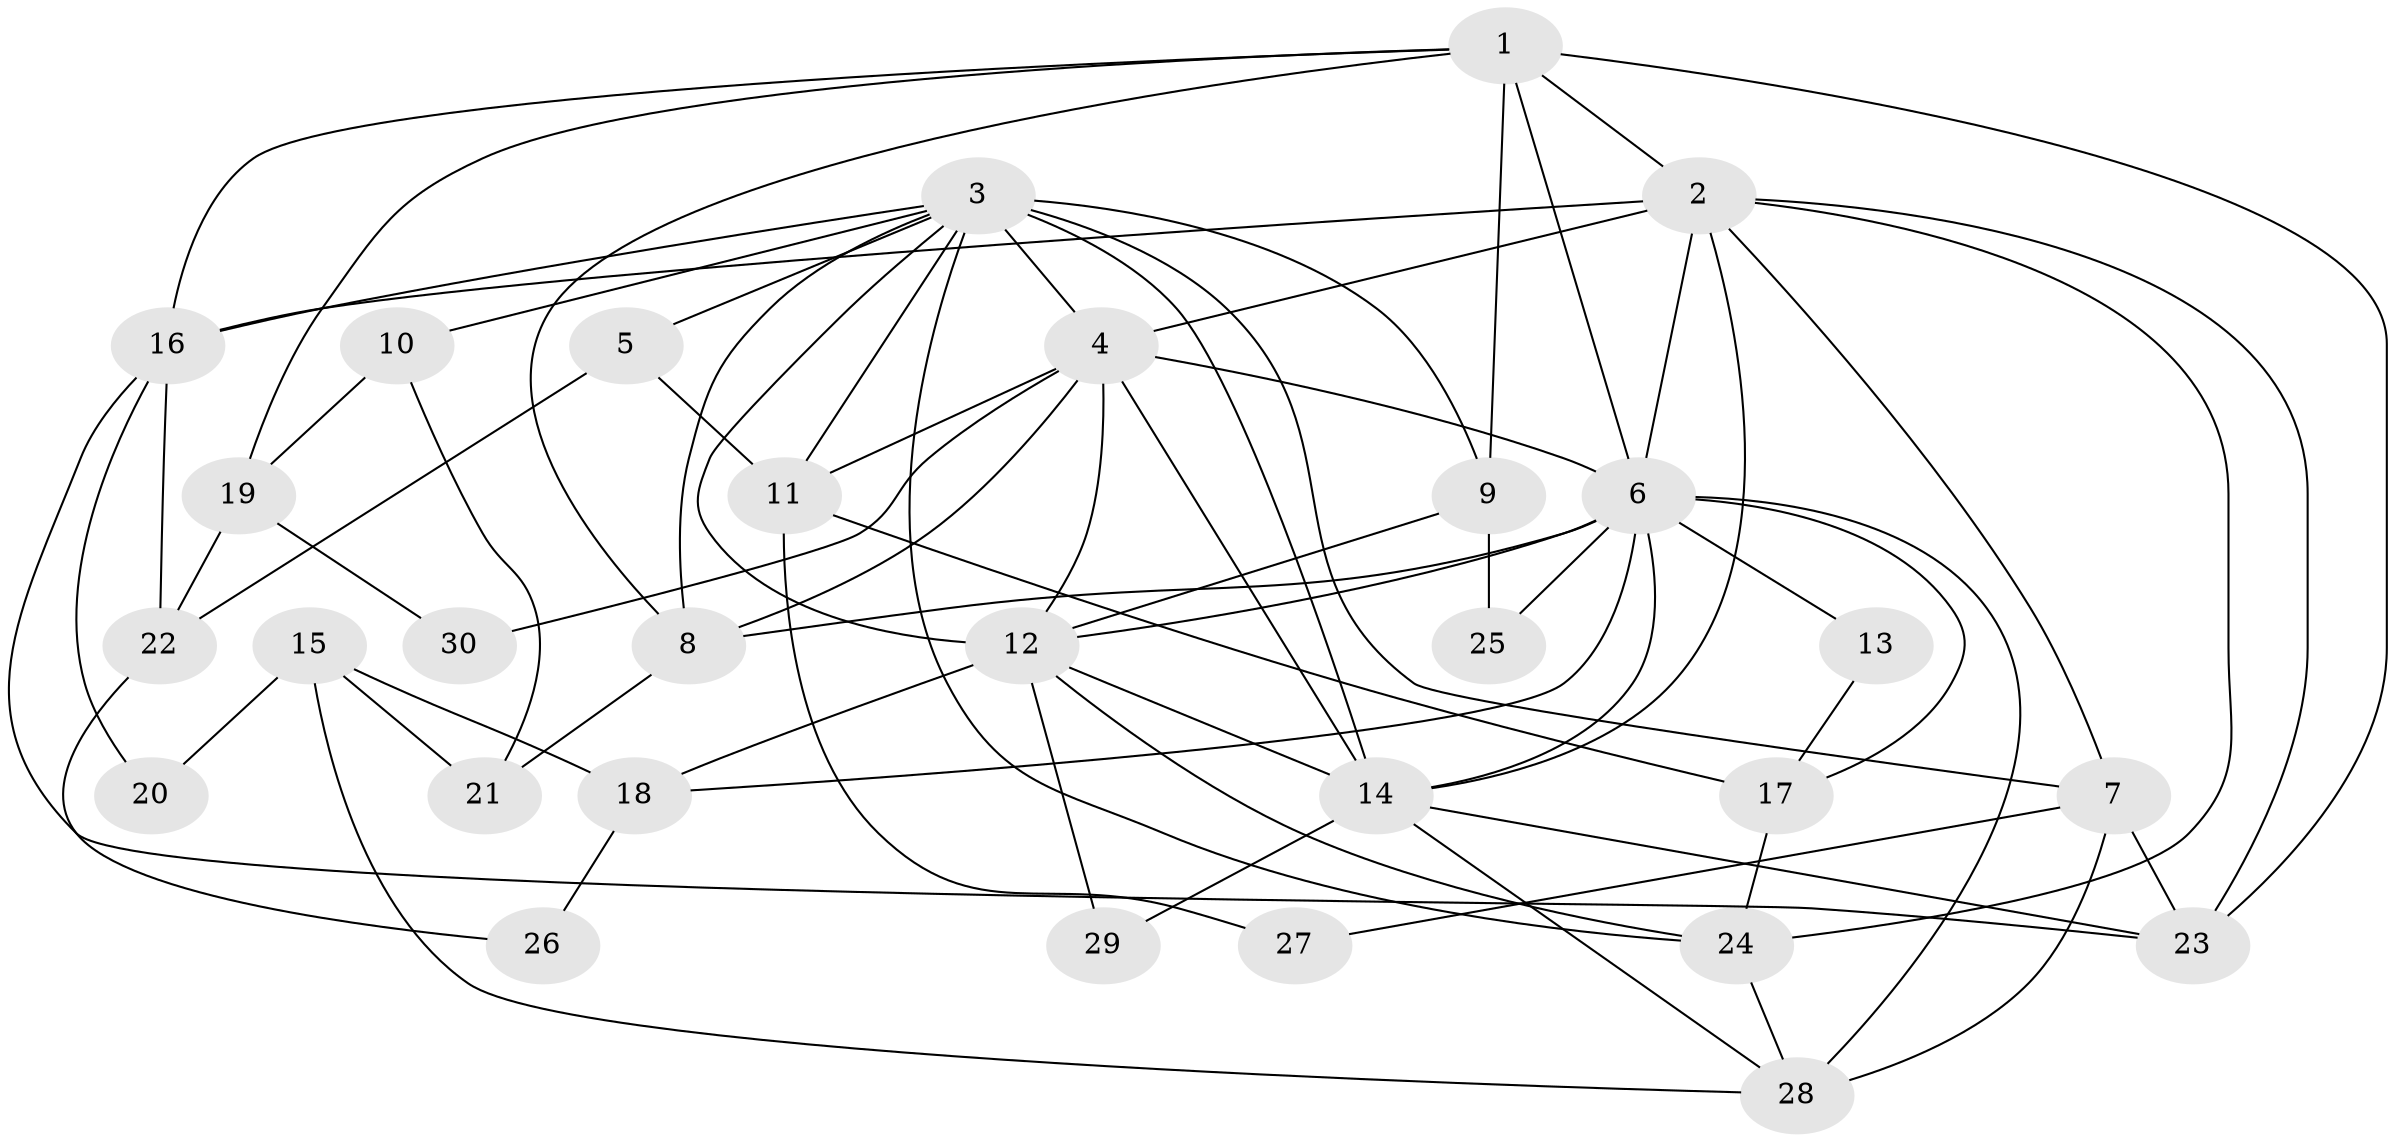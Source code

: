 // original degree distribution, {5: 0.2833333333333333, 4: 0.2, 3: 0.2, 6: 0.11666666666666667, 2: 0.18333333333333332, 7: 0.016666666666666666}
// Generated by graph-tools (version 1.1) at 2025/35/03/09/25 02:35:58]
// undirected, 30 vertices, 72 edges
graph export_dot {
graph [start="1"]
  node [color=gray90,style=filled];
  1;
  2;
  3;
  4;
  5;
  6;
  7;
  8;
  9;
  10;
  11;
  12;
  13;
  14;
  15;
  16;
  17;
  18;
  19;
  20;
  21;
  22;
  23;
  24;
  25;
  26;
  27;
  28;
  29;
  30;
  1 -- 2 [weight=3.0];
  1 -- 6 [weight=1.0];
  1 -- 8 [weight=2.0];
  1 -- 9 [weight=1.0];
  1 -- 16 [weight=2.0];
  1 -- 19 [weight=2.0];
  1 -- 23 [weight=2.0];
  2 -- 4 [weight=1.0];
  2 -- 6 [weight=1.0];
  2 -- 7 [weight=1.0];
  2 -- 14 [weight=2.0];
  2 -- 16 [weight=2.0];
  2 -- 23 [weight=1.0];
  2 -- 24 [weight=1.0];
  3 -- 4 [weight=2.0];
  3 -- 5 [weight=1.0];
  3 -- 7 [weight=1.0];
  3 -- 8 [weight=1.0];
  3 -- 9 [weight=1.0];
  3 -- 10 [weight=1.0];
  3 -- 11 [weight=1.0];
  3 -- 12 [weight=1.0];
  3 -- 14 [weight=1.0];
  3 -- 16 [weight=1.0];
  3 -- 24 [weight=2.0];
  4 -- 6 [weight=4.0];
  4 -- 8 [weight=1.0];
  4 -- 11 [weight=1.0];
  4 -- 12 [weight=1.0];
  4 -- 14 [weight=2.0];
  4 -- 30 [weight=1.0];
  5 -- 11 [weight=1.0];
  5 -- 22 [weight=1.0];
  6 -- 8 [weight=1.0];
  6 -- 12 [weight=1.0];
  6 -- 13 [weight=1.0];
  6 -- 14 [weight=1.0];
  6 -- 17 [weight=1.0];
  6 -- 18 [weight=1.0];
  6 -- 25 [weight=1.0];
  6 -- 28 [weight=1.0];
  7 -- 23 [weight=3.0];
  7 -- 27 [weight=1.0];
  7 -- 28 [weight=2.0];
  8 -- 21 [weight=1.0];
  9 -- 12 [weight=2.0];
  9 -- 25 [weight=1.0];
  10 -- 19 [weight=1.0];
  10 -- 21 [weight=1.0];
  11 -- 17 [weight=1.0];
  11 -- 27 [weight=1.0];
  12 -- 14 [weight=1.0];
  12 -- 18 [weight=1.0];
  12 -- 24 [weight=1.0];
  12 -- 29 [weight=1.0];
  13 -- 17 [weight=1.0];
  14 -- 23 [weight=1.0];
  14 -- 28 [weight=1.0];
  14 -- 29 [weight=1.0];
  15 -- 18 [weight=1.0];
  15 -- 20 [weight=1.0];
  15 -- 21 [weight=1.0];
  15 -- 28 [weight=1.0];
  16 -- 20 [weight=1.0];
  16 -- 22 [weight=1.0];
  16 -- 23 [weight=1.0];
  17 -- 24 [weight=1.0];
  18 -- 26 [weight=1.0];
  19 -- 22 [weight=1.0];
  19 -- 30 [weight=1.0];
  22 -- 26 [weight=1.0];
  24 -- 28 [weight=1.0];
}
